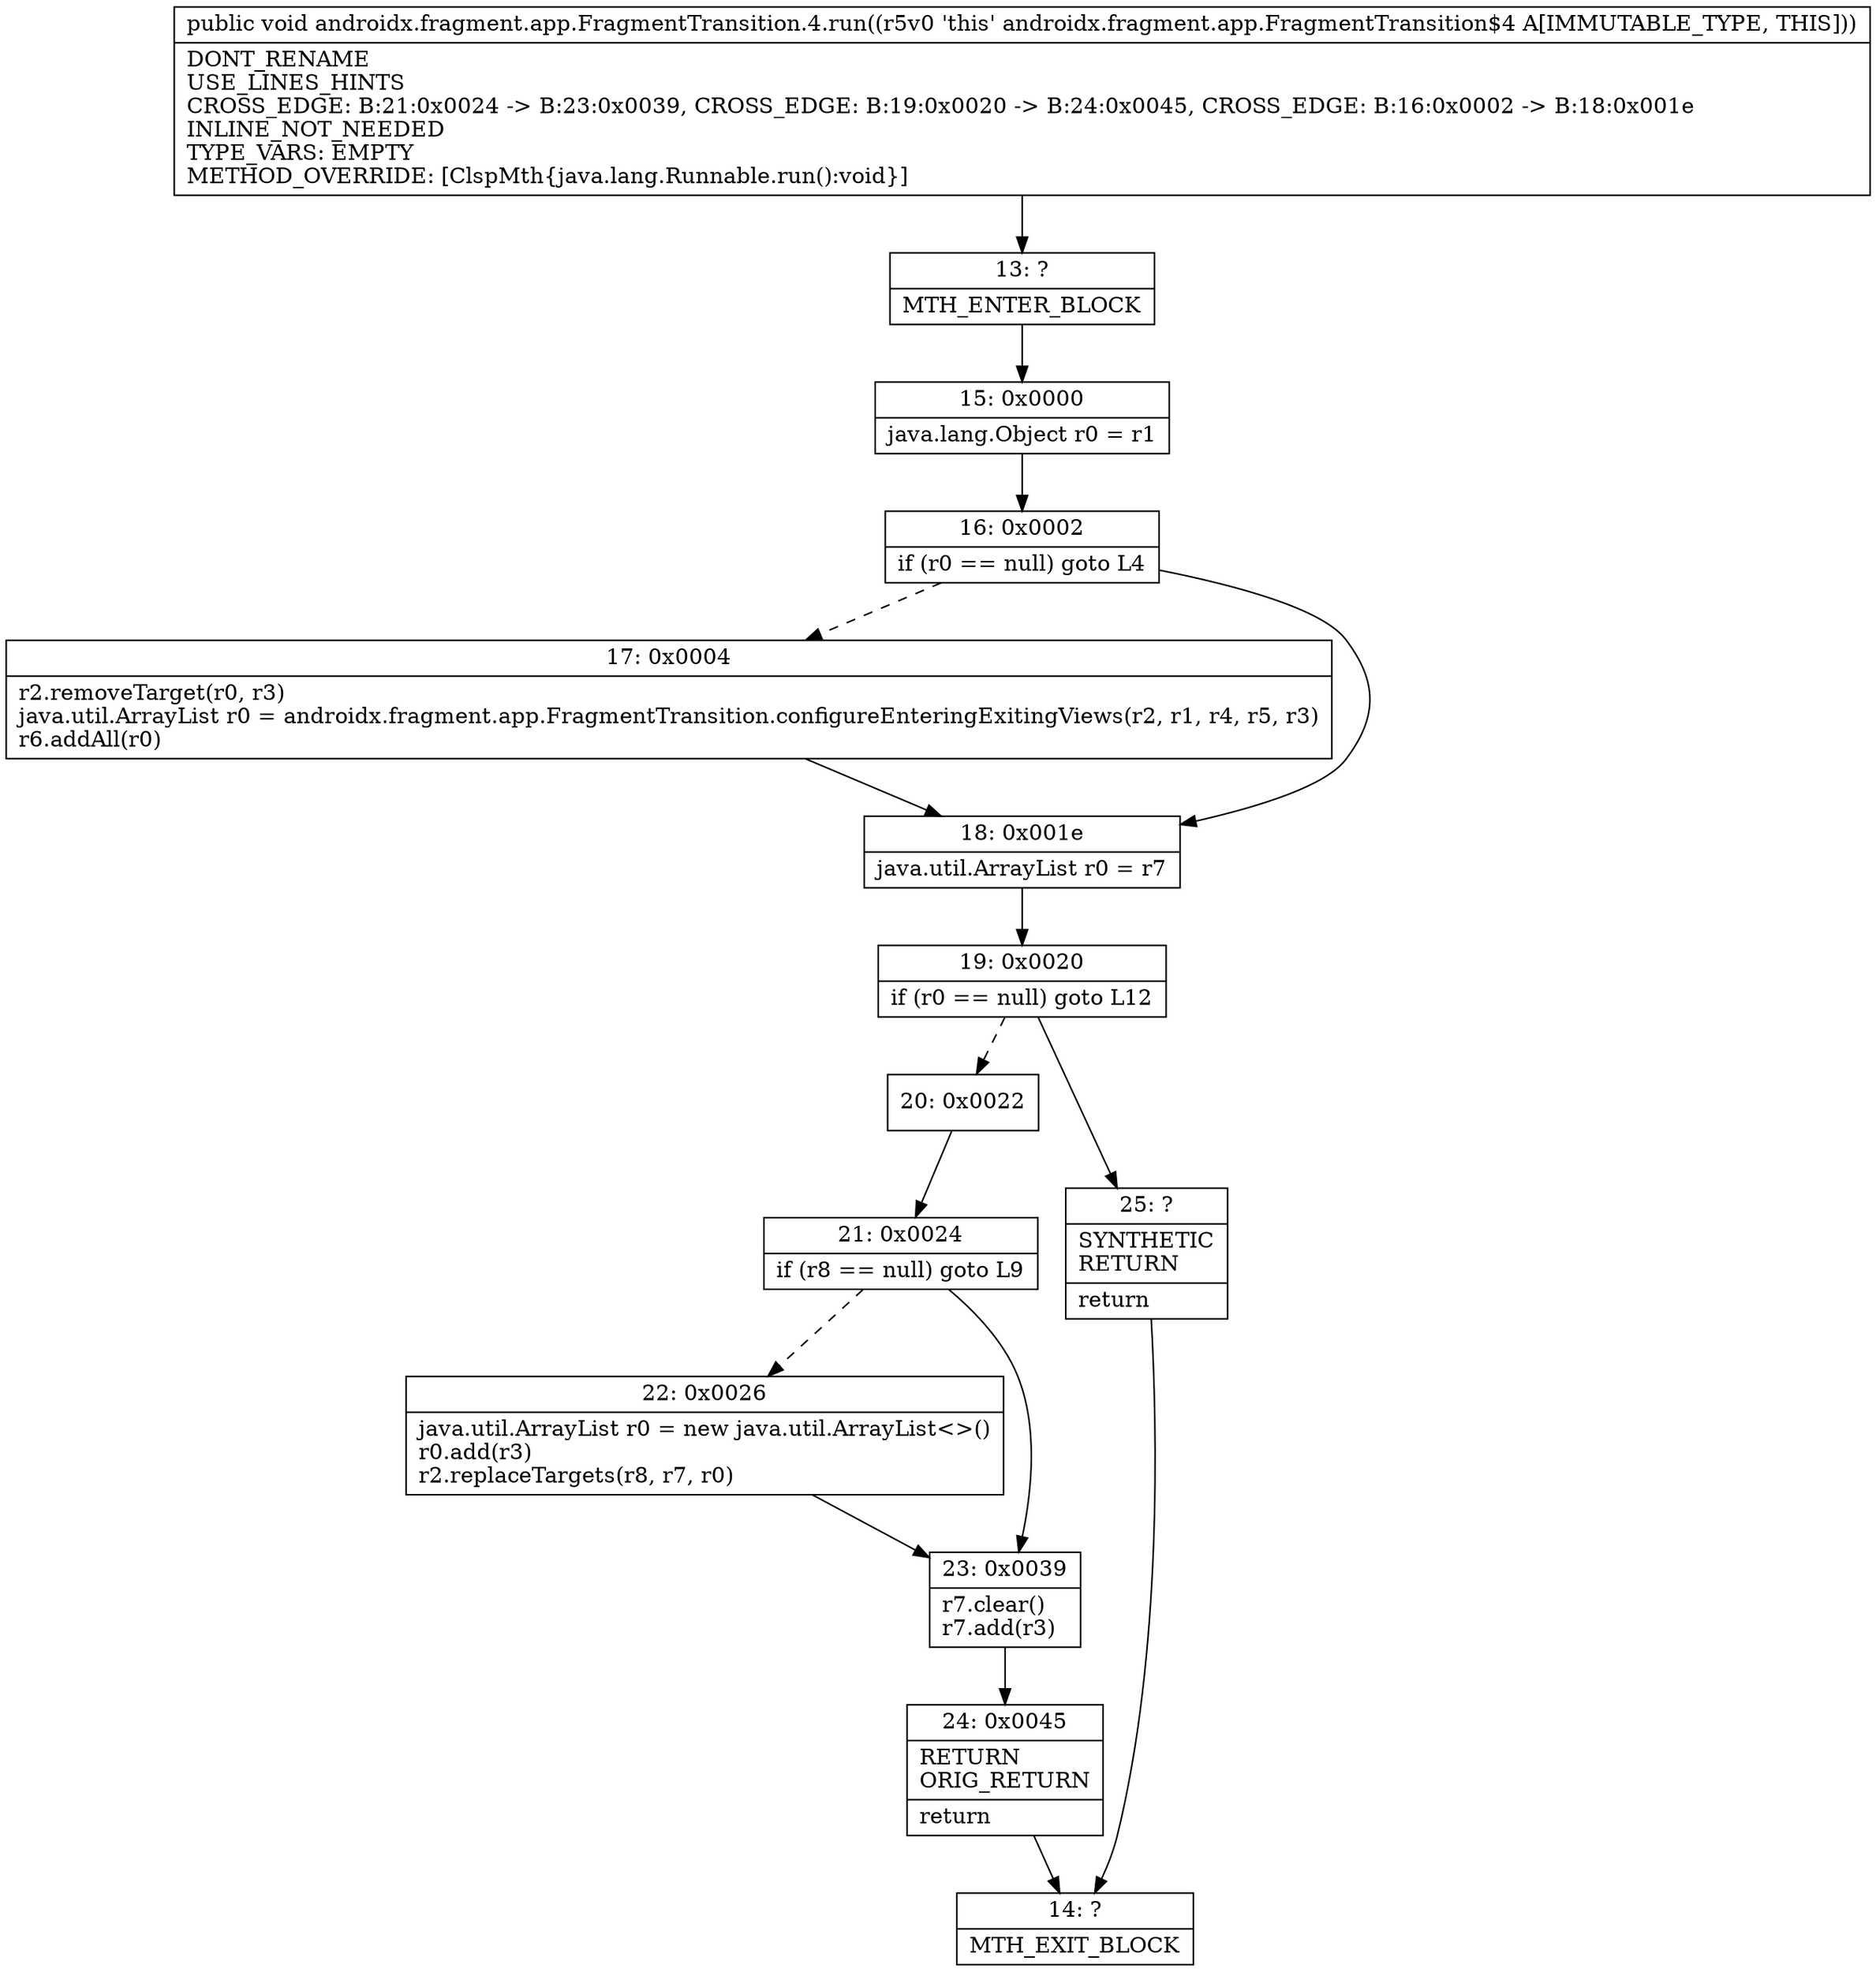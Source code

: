 digraph "CFG forandroidx.fragment.app.FragmentTransition.4.run()V" {
Node_13 [shape=record,label="{13\:\ ?|MTH_ENTER_BLOCK\l}"];
Node_15 [shape=record,label="{15\:\ 0x0000|java.lang.Object r0 = r1\l}"];
Node_16 [shape=record,label="{16\:\ 0x0002|if (r0 == null) goto L4\l}"];
Node_17 [shape=record,label="{17\:\ 0x0004|r2.removeTarget(r0, r3)\ljava.util.ArrayList r0 = androidx.fragment.app.FragmentTransition.configureEnteringExitingViews(r2, r1, r4, r5, r3)\lr6.addAll(r0)\l}"];
Node_18 [shape=record,label="{18\:\ 0x001e|java.util.ArrayList r0 = r7\l}"];
Node_19 [shape=record,label="{19\:\ 0x0020|if (r0 == null) goto L12\l}"];
Node_20 [shape=record,label="{20\:\ 0x0022}"];
Node_21 [shape=record,label="{21\:\ 0x0024|if (r8 == null) goto L9\l}"];
Node_22 [shape=record,label="{22\:\ 0x0026|java.util.ArrayList r0 = new java.util.ArrayList\<\>()\lr0.add(r3)\lr2.replaceTargets(r8, r7, r0)\l}"];
Node_23 [shape=record,label="{23\:\ 0x0039|r7.clear()\lr7.add(r3)\l}"];
Node_24 [shape=record,label="{24\:\ 0x0045|RETURN\lORIG_RETURN\l|return\l}"];
Node_14 [shape=record,label="{14\:\ ?|MTH_EXIT_BLOCK\l}"];
Node_25 [shape=record,label="{25\:\ ?|SYNTHETIC\lRETURN\l|return\l}"];
MethodNode[shape=record,label="{public void androidx.fragment.app.FragmentTransition.4.run((r5v0 'this' androidx.fragment.app.FragmentTransition$4 A[IMMUTABLE_TYPE, THIS]))  | DONT_RENAME\lUSE_LINES_HINTS\lCROSS_EDGE: B:21:0x0024 \-\> B:23:0x0039, CROSS_EDGE: B:19:0x0020 \-\> B:24:0x0045, CROSS_EDGE: B:16:0x0002 \-\> B:18:0x001e\lINLINE_NOT_NEEDED\lTYPE_VARS: EMPTY\lMETHOD_OVERRIDE: [ClspMth\{java.lang.Runnable.run():void\}]\l}"];
MethodNode -> Node_13;Node_13 -> Node_15;
Node_15 -> Node_16;
Node_16 -> Node_17[style=dashed];
Node_16 -> Node_18;
Node_17 -> Node_18;
Node_18 -> Node_19;
Node_19 -> Node_20[style=dashed];
Node_19 -> Node_25;
Node_20 -> Node_21;
Node_21 -> Node_22[style=dashed];
Node_21 -> Node_23;
Node_22 -> Node_23;
Node_23 -> Node_24;
Node_24 -> Node_14;
Node_25 -> Node_14;
}

